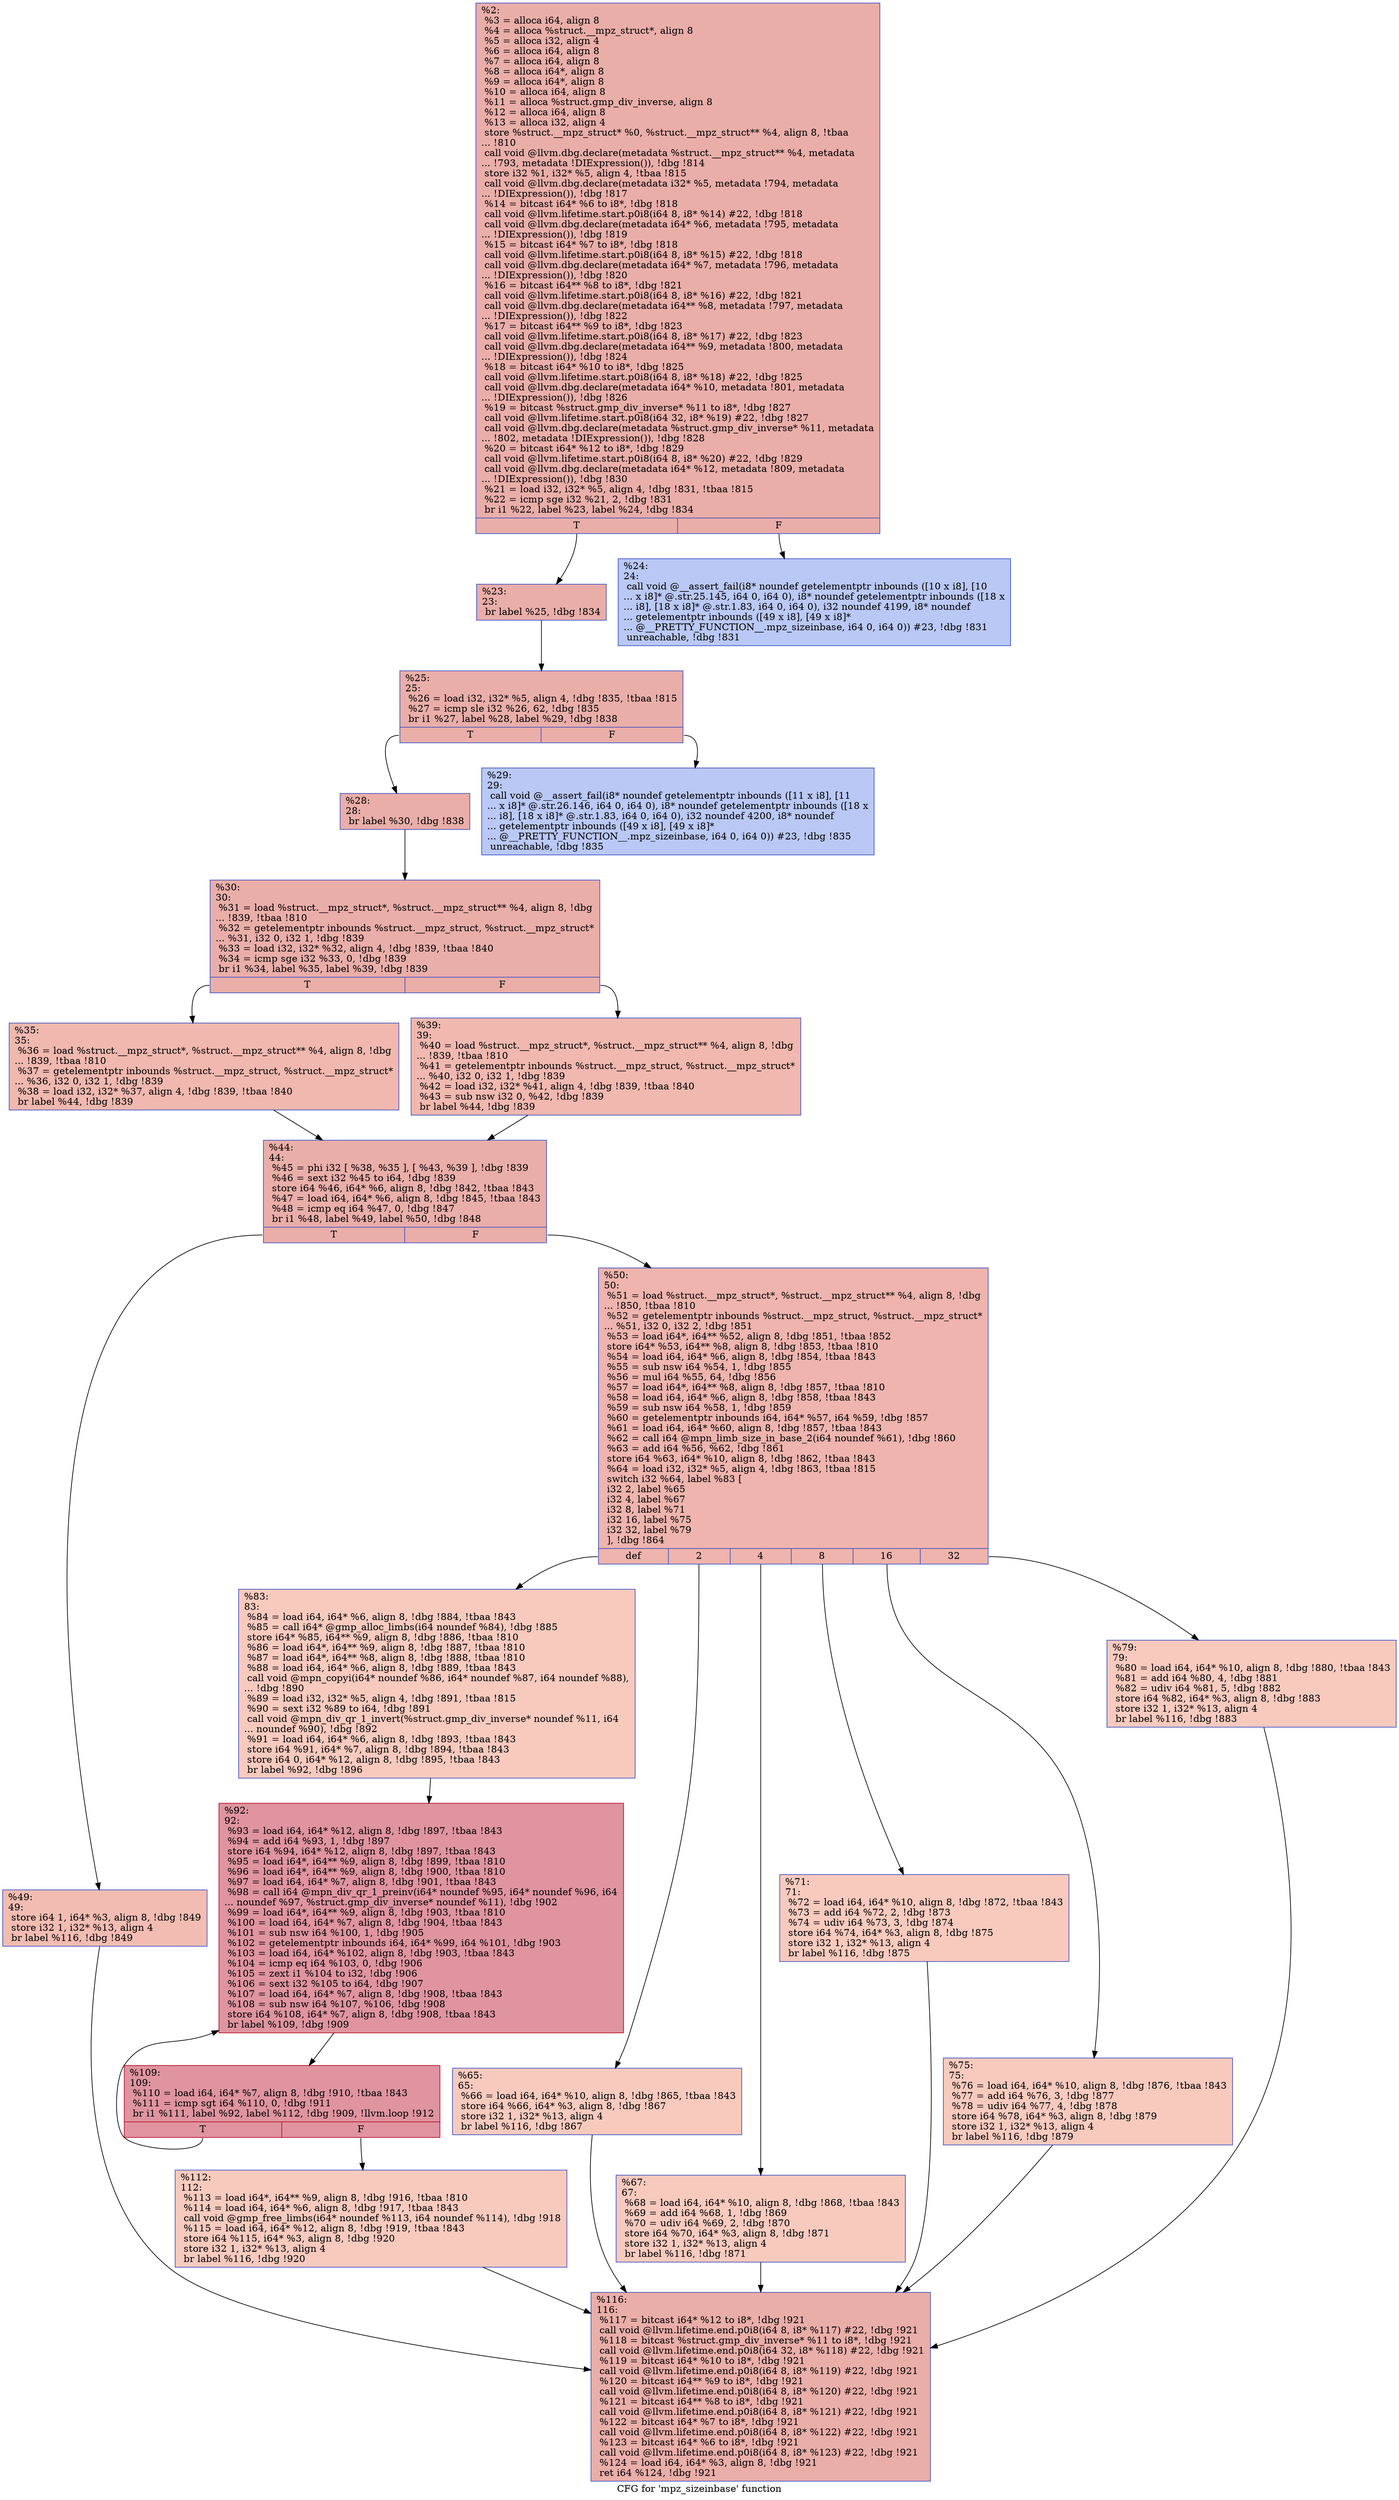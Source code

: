 digraph "CFG for 'mpz_sizeinbase' function" {
	label="CFG for 'mpz_sizeinbase' function";

	Node0x2810060 [shape=record,color="#3d50c3ff", style=filled, fillcolor="#d0473d70",label="{%2:\l  %3 = alloca i64, align 8\l  %4 = alloca %struct.__mpz_struct*, align 8\l  %5 = alloca i32, align 4\l  %6 = alloca i64, align 8\l  %7 = alloca i64, align 8\l  %8 = alloca i64*, align 8\l  %9 = alloca i64*, align 8\l  %10 = alloca i64, align 8\l  %11 = alloca %struct.gmp_div_inverse, align 8\l  %12 = alloca i64, align 8\l  %13 = alloca i32, align 4\l  store %struct.__mpz_struct* %0, %struct.__mpz_struct** %4, align 8, !tbaa\l... !810\l  call void @llvm.dbg.declare(metadata %struct.__mpz_struct** %4, metadata\l... !793, metadata !DIExpression()), !dbg !814\l  store i32 %1, i32* %5, align 4, !tbaa !815\l  call void @llvm.dbg.declare(metadata i32* %5, metadata !794, metadata\l... !DIExpression()), !dbg !817\l  %14 = bitcast i64* %6 to i8*, !dbg !818\l  call void @llvm.lifetime.start.p0i8(i64 8, i8* %14) #22, !dbg !818\l  call void @llvm.dbg.declare(metadata i64* %6, metadata !795, metadata\l... !DIExpression()), !dbg !819\l  %15 = bitcast i64* %7 to i8*, !dbg !818\l  call void @llvm.lifetime.start.p0i8(i64 8, i8* %15) #22, !dbg !818\l  call void @llvm.dbg.declare(metadata i64* %7, metadata !796, metadata\l... !DIExpression()), !dbg !820\l  %16 = bitcast i64** %8 to i8*, !dbg !821\l  call void @llvm.lifetime.start.p0i8(i64 8, i8* %16) #22, !dbg !821\l  call void @llvm.dbg.declare(metadata i64** %8, metadata !797, metadata\l... !DIExpression()), !dbg !822\l  %17 = bitcast i64** %9 to i8*, !dbg !823\l  call void @llvm.lifetime.start.p0i8(i64 8, i8* %17) #22, !dbg !823\l  call void @llvm.dbg.declare(metadata i64** %9, metadata !800, metadata\l... !DIExpression()), !dbg !824\l  %18 = bitcast i64* %10 to i8*, !dbg !825\l  call void @llvm.lifetime.start.p0i8(i64 8, i8* %18) #22, !dbg !825\l  call void @llvm.dbg.declare(metadata i64* %10, metadata !801, metadata\l... !DIExpression()), !dbg !826\l  %19 = bitcast %struct.gmp_div_inverse* %11 to i8*, !dbg !827\l  call void @llvm.lifetime.start.p0i8(i64 32, i8* %19) #22, !dbg !827\l  call void @llvm.dbg.declare(metadata %struct.gmp_div_inverse* %11, metadata\l... !802, metadata !DIExpression()), !dbg !828\l  %20 = bitcast i64* %12 to i8*, !dbg !829\l  call void @llvm.lifetime.start.p0i8(i64 8, i8* %20) #22, !dbg !829\l  call void @llvm.dbg.declare(metadata i64* %12, metadata !809, metadata\l... !DIExpression()), !dbg !830\l  %21 = load i32, i32* %5, align 4, !dbg !831, !tbaa !815\l  %22 = icmp sge i32 %21, 2, !dbg !831\l  br i1 %22, label %23, label %24, !dbg !834\l|{<s0>T|<s1>F}}"];
	Node0x2810060:s0 -> Node0x2810170;
	Node0x2810060:s1 -> Node0x28101c0;
	Node0x2810170 [shape=record,color="#3d50c3ff", style=filled, fillcolor="#d0473d70",label="{%23:\l23:                                               \l  br label %25, !dbg !834\l}"];
	Node0x2810170 -> Node0x2810210;
	Node0x28101c0 [shape=record,color="#3d50c3ff", style=filled, fillcolor="#6282ea70",label="{%24:\l24:                                               \l  call void @__assert_fail(i8* noundef getelementptr inbounds ([10 x i8], [10\l... x i8]* @.str.25.145, i64 0, i64 0), i8* noundef getelementptr inbounds ([18 x\l... i8], [18 x i8]* @.str.1.83, i64 0, i64 0), i32 noundef 4199, i8* noundef\l... getelementptr inbounds ([49 x i8], [49 x i8]*\l... @__PRETTY_FUNCTION__.mpz_sizeinbase, i64 0, i64 0)) #23, !dbg !831\l  unreachable, !dbg !831\l}"];
	Node0x2810210 [shape=record,color="#3d50c3ff", style=filled, fillcolor="#d0473d70",label="{%25:\l25:                                               \l  %26 = load i32, i32* %5, align 4, !dbg !835, !tbaa !815\l  %27 = icmp sle i32 %26, 62, !dbg !835\l  br i1 %27, label %28, label %29, !dbg !838\l|{<s0>T|<s1>F}}"];
	Node0x2810210:s0 -> Node0x2810260;
	Node0x2810210:s1 -> Node0x28102b0;
	Node0x2810260 [shape=record,color="#3d50c3ff", style=filled, fillcolor="#d0473d70",label="{%28:\l28:                                               \l  br label %30, !dbg !838\l}"];
	Node0x2810260 -> Node0x2810300;
	Node0x28102b0 [shape=record,color="#3d50c3ff", style=filled, fillcolor="#6282ea70",label="{%29:\l29:                                               \l  call void @__assert_fail(i8* noundef getelementptr inbounds ([11 x i8], [11\l... x i8]* @.str.26.146, i64 0, i64 0), i8* noundef getelementptr inbounds ([18 x\l... i8], [18 x i8]* @.str.1.83, i64 0, i64 0), i32 noundef 4200, i8* noundef\l... getelementptr inbounds ([49 x i8], [49 x i8]*\l... @__PRETTY_FUNCTION__.mpz_sizeinbase, i64 0, i64 0)) #23, !dbg !835\l  unreachable, !dbg !835\l}"];
	Node0x2810300 [shape=record,color="#3d50c3ff", style=filled, fillcolor="#d0473d70",label="{%30:\l30:                                               \l  %31 = load %struct.__mpz_struct*, %struct.__mpz_struct** %4, align 8, !dbg\l... !839, !tbaa !810\l  %32 = getelementptr inbounds %struct.__mpz_struct, %struct.__mpz_struct*\l... %31, i32 0, i32 1, !dbg !839\l  %33 = load i32, i32* %32, align 4, !dbg !839, !tbaa !840\l  %34 = icmp sge i32 %33, 0, !dbg !839\l  br i1 %34, label %35, label %39, !dbg !839\l|{<s0>T|<s1>F}}"];
	Node0x2810300:s0 -> Node0x2810350;
	Node0x2810300:s1 -> Node0x28103a0;
	Node0x2810350 [shape=record,color="#3d50c3ff", style=filled, fillcolor="#dc5d4a70",label="{%35:\l35:                                               \l  %36 = load %struct.__mpz_struct*, %struct.__mpz_struct** %4, align 8, !dbg\l... !839, !tbaa !810\l  %37 = getelementptr inbounds %struct.__mpz_struct, %struct.__mpz_struct*\l... %36, i32 0, i32 1, !dbg !839\l  %38 = load i32, i32* %37, align 4, !dbg !839, !tbaa !840\l  br label %44, !dbg !839\l}"];
	Node0x2810350 -> Node0x28103f0;
	Node0x28103a0 [shape=record,color="#3d50c3ff", style=filled, fillcolor="#dc5d4a70",label="{%39:\l39:                                               \l  %40 = load %struct.__mpz_struct*, %struct.__mpz_struct** %4, align 8, !dbg\l... !839, !tbaa !810\l  %41 = getelementptr inbounds %struct.__mpz_struct, %struct.__mpz_struct*\l... %40, i32 0, i32 1, !dbg !839\l  %42 = load i32, i32* %41, align 4, !dbg !839, !tbaa !840\l  %43 = sub nsw i32 0, %42, !dbg !839\l  br label %44, !dbg !839\l}"];
	Node0x28103a0 -> Node0x28103f0;
	Node0x28103f0 [shape=record,color="#3d50c3ff", style=filled, fillcolor="#d0473d70",label="{%44:\l44:                                               \l  %45 = phi i32 [ %38, %35 ], [ %43, %39 ], !dbg !839\l  %46 = sext i32 %45 to i64, !dbg !839\l  store i64 %46, i64* %6, align 8, !dbg !842, !tbaa !843\l  %47 = load i64, i64* %6, align 8, !dbg !845, !tbaa !843\l  %48 = icmp eq i64 %47, 0, !dbg !847\l  br i1 %48, label %49, label %50, !dbg !848\l|{<s0>T|<s1>F}}"];
	Node0x28103f0:s0 -> Node0x2810440;
	Node0x28103f0:s1 -> Node0x2810490;
	Node0x2810440 [shape=record,color="#3d50c3ff", style=filled, fillcolor="#e1675170",label="{%49:\l49:                                               \l  store i64 1, i64* %3, align 8, !dbg !849\l  store i32 1, i32* %13, align 4\l  br label %116, !dbg !849\l}"];
	Node0x2810440 -> Node0x28107b0;
	Node0x2810490 [shape=record,color="#3d50c3ff", style=filled, fillcolor="#d8564670",label="{%50:\l50:                                               \l  %51 = load %struct.__mpz_struct*, %struct.__mpz_struct** %4, align 8, !dbg\l... !850, !tbaa !810\l  %52 = getelementptr inbounds %struct.__mpz_struct, %struct.__mpz_struct*\l... %51, i32 0, i32 2, !dbg !851\l  %53 = load i64*, i64** %52, align 8, !dbg !851, !tbaa !852\l  store i64* %53, i64** %8, align 8, !dbg !853, !tbaa !810\l  %54 = load i64, i64* %6, align 8, !dbg !854, !tbaa !843\l  %55 = sub nsw i64 %54, 1, !dbg !855\l  %56 = mul i64 %55, 64, !dbg !856\l  %57 = load i64*, i64** %8, align 8, !dbg !857, !tbaa !810\l  %58 = load i64, i64* %6, align 8, !dbg !858, !tbaa !843\l  %59 = sub nsw i64 %58, 1, !dbg !859\l  %60 = getelementptr inbounds i64, i64* %57, i64 %59, !dbg !857\l  %61 = load i64, i64* %60, align 8, !dbg !857, !tbaa !843\l  %62 = call i64 @mpn_limb_size_in_base_2(i64 noundef %61), !dbg !860\l  %63 = add i64 %56, %62, !dbg !861\l  store i64 %63, i64* %10, align 8, !dbg !862, !tbaa !843\l  %64 = load i32, i32* %5, align 4, !dbg !863, !tbaa !815\l  switch i32 %64, label %83 [\l    i32 2, label %65\l    i32 4, label %67\l    i32 8, label %71\l    i32 16, label %75\l    i32 32, label %79\l  ], !dbg !864\l|{<s0>def|<s1>2|<s2>4|<s3>8|<s4>16|<s5>32}}"];
	Node0x2810490:s0 -> Node0x2810670;
	Node0x2810490:s1 -> Node0x28104e0;
	Node0x2810490:s2 -> Node0x2810530;
	Node0x2810490:s3 -> Node0x2810580;
	Node0x2810490:s4 -> Node0x28105d0;
	Node0x2810490:s5 -> Node0x2810620;
	Node0x28104e0 [shape=record,color="#3d50c3ff", style=filled, fillcolor="#ef886b70",label="{%65:\l65:                                               \l  %66 = load i64, i64* %10, align 8, !dbg !865, !tbaa !843\l  store i64 %66, i64* %3, align 8, !dbg !867\l  store i32 1, i32* %13, align 4\l  br label %116, !dbg !867\l}"];
	Node0x28104e0 -> Node0x28107b0;
	Node0x2810530 [shape=record,color="#3d50c3ff", style=filled, fillcolor="#ef886b70",label="{%67:\l67:                                               \l  %68 = load i64, i64* %10, align 8, !dbg !868, !tbaa !843\l  %69 = add i64 %68, 1, !dbg !869\l  %70 = udiv i64 %69, 2, !dbg !870\l  store i64 %70, i64* %3, align 8, !dbg !871\l  store i32 1, i32* %13, align 4\l  br label %116, !dbg !871\l}"];
	Node0x2810530 -> Node0x28107b0;
	Node0x2810580 [shape=record,color="#3d50c3ff", style=filled, fillcolor="#ef886b70",label="{%71:\l71:                                               \l  %72 = load i64, i64* %10, align 8, !dbg !872, !tbaa !843\l  %73 = add i64 %72, 2, !dbg !873\l  %74 = udiv i64 %73, 3, !dbg !874\l  store i64 %74, i64* %3, align 8, !dbg !875\l  store i32 1, i32* %13, align 4\l  br label %116, !dbg !875\l}"];
	Node0x2810580 -> Node0x28107b0;
	Node0x28105d0 [shape=record,color="#3d50c3ff", style=filled, fillcolor="#ef886b70",label="{%75:\l75:                                               \l  %76 = load i64, i64* %10, align 8, !dbg !876, !tbaa !843\l  %77 = add i64 %76, 3, !dbg !877\l  %78 = udiv i64 %77, 4, !dbg !878\l  store i64 %78, i64* %3, align 8, !dbg !879\l  store i32 1, i32* %13, align 4\l  br label %116, !dbg !879\l}"];
	Node0x28105d0 -> Node0x28107b0;
	Node0x2810620 [shape=record,color="#3d50c3ff", style=filled, fillcolor="#ef886b70",label="{%79:\l79:                                               \l  %80 = load i64, i64* %10, align 8, !dbg !880, !tbaa !843\l  %81 = add i64 %80, 4, !dbg !881\l  %82 = udiv i64 %81, 5, !dbg !882\l  store i64 %82, i64* %3, align 8, !dbg !883\l  store i32 1, i32* %13, align 4\l  br label %116, !dbg !883\l}"];
	Node0x2810620 -> Node0x28107b0;
	Node0x2810670 [shape=record,color="#3d50c3ff", style=filled, fillcolor="#ef886b70",label="{%83:\l83:                                               \l  %84 = load i64, i64* %6, align 8, !dbg !884, !tbaa !843\l  %85 = call i64* @gmp_alloc_limbs(i64 noundef %84), !dbg !885\l  store i64* %85, i64** %9, align 8, !dbg !886, !tbaa !810\l  %86 = load i64*, i64** %9, align 8, !dbg !887, !tbaa !810\l  %87 = load i64*, i64** %8, align 8, !dbg !888, !tbaa !810\l  %88 = load i64, i64* %6, align 8, !dbg !889, !tbaa !843\l  call void @mpn_copyi(i64* noundef %86, i64* noundef %87, i64 noundef %88),\l... !dbg !890\l  %89 = load i32, i32* %5, align 4, !dbg !891, !tbaa !815\l  %90 = sext i32 %89 to i64, !dbg !891\l  call void @mpn_div_qr_1_invert(%struct.gmp_div_inverse* noundef %11, i64\l... noundef %90), !dbg !892\l  %91 = load i64, i64* %6, align 8, !dbg !893, !tbaa !843\l  store i64 %91, i64* %7, align 8, !dbg !894, !tbaa !843\l  store i64 0, i64* %12, align 8, !dbg !895, !tbaa !843\l  br label %92, !dbg !896\l}"];
	Node0x2810670 -> Node0x28106c0;
	Node0x28106c0 [shape=record,color="#b70d28ff", style=filled, fillcolor="#b70d2870",label="{%92:\l92:                                               \l  %93 = load i64, i64* %12, align 8, !dbg !897, !tbaa !843\l  %94 = add i64 %93, 1, !dbg !897\l  store i64 %94, i64* %12, align 8, !dbg !897, !tbaa !843\l  %95 = load i64*, i64** %9, align 8, !dbg !899, !tbaa !810\l  %96 = load i64*, i64** %9, align 8, !dbg !900, !tbaa !810\l  %97 = load i64, i64* %7, align 8, !dbg !901, !tbaa !843\l  %98 = call i64 @mpn_div_qr_1_preinv(i64* noundef %95, i64* noundef %96, i64\l... noundef %97, %struct.gmp_div_inverse* noundef %11), !dbg !902\l  %99 = load i64*, i64** %9, align 8, !dbg !903, !tbaa !810\l  %100 = load i64, i64* %7, align 8, !dbg !904, !tbaa !843\l  %101 = sub nsw i64 %100, 1, !dbg !905\l  %102 = getelementptr inbounds i64, i64* %99, i64 %101, !dbg !903\l  %103 = load i64, i64* %102, align 8, !dbg !903, !tbaa !843\l  %104 = icmp eq i64 %103, 0, !dbg !906\l  %105 = zext i1 %104 to i32, !dbg !906\l  %106 = sext i32 %105 to i64, !dbg !907\l  %107 = load i64, i64* %7, align 8, !dbg !908, !tbaa !843\l  %108 = sub nsw i64 %107, %106, !dbg !908\l  store i64 %108, i64* %7, align 8, !dbg !908, !tbaa !843\l  br label %109, !dbg !909\l}"];
	Node0x28106c0 -> Node0x2810710;
	Node0x2810710 [shape=record,color="#b70d28ff", style=filled, fillcolor="#b70d2870",label="{%109:\l109:                                              \l  %110 = load i64, i64* %7, align 8, !dbg !910, !tbaa !843\l  %111 = icmp sgt i64 %110, 0, !dbg !911\l  br i1 %111, label %92, label %112, !dbg !909, !llvm.loop !912\l|{<s0>T|<s1>F}}"];
	Node0x2810710:s0 -> Node0x28106c0;
	Node0x2810710:s1 -> Node0x2810760;
	Node0x2810760 [shape=record,color="#3d50c3ff", style=filled, fillcolor="#ef886b70",label="{%112:\l112:                                              \l  %113 = load i64*, i64** %9, align 8, !dbg !916, !tbaa !810\l  %114 = load i64, i64* %6, align 8, !dbg !917, !tbaa !843\l  call void @gmp_free_limbs(i64* noundef %113, i64 noundef %114), !dbg !918\l  %115 = load i64, i64* %12, align 8, !dbg !919, !tbaa !843\l  store i64 %115, i64* %3, align 8, !dbg !920\l  store i32 1, i32* %13, align 4\l  br label %116, !dbg !920\l}"];
	Node0x2810760 -> Node0x28107b0;
	Node0x28107b0 [shape=record,color="#3d50c3ff", style=filled, fillcolor="#d0473d70",label="{%116:\l116:                                              \l  %117 = bitcast i64* %12 to i8*, !dbg !921\l  call void @llvm.lifetime.end.p0i8(i64 8, i8* %117) #22, !dbg !921\l  %118 = bitcast %struct.gmp_div_inverse* %11 to i8*, !dbg !921\l  call void @llvm.lifetime.end.p0i8(i64 32, i8* %118) #22, !dbg !921\l  %119 = bitcast i64* %10 to i8*, !dbg !921\l  call void @llvm.lifetime.end.p0i8(i64 8, i8* %119) #22, !dbg !921\l  %120 = bitcast i64** %9 to i8*, !dbg !921\l  call void @llvm.lifetime.end.p0i8(i64 8, i8* %120) #22, !dbg !921\l  %121 = bitcast i64** %8 to i8*, !dbg !921\l  call void @llvm.lifetime.end.p0i8(i64 8, i8* %121) #22, !dbg !921\l  %122 = bitcast i64* %7 to i8*, !dbg !921\l  call void @llvm.lifetime.end.p0i8(i64 8, i8* %122) #22, !dbg !921\l  %123 = bitcast i64* %6 to i8*, !dbg !921\l  call void @llvm.lifetime.end.p0i8(i64 8, i8* %123) #22, !dbg !921\l  %124 = load i64, i64* %3, align 8, !dbg !921\l  ret i64 %124, !dbg !921\l}"];
}
